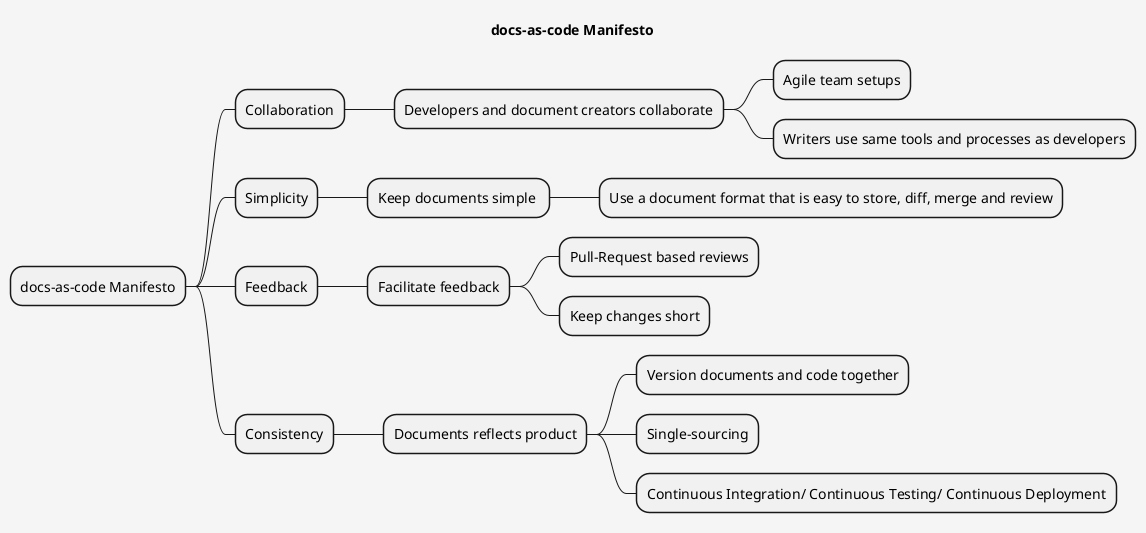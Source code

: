 @startmindmap docs-as-code-manifesto
title docs-as-code Manifesto
skinparam backgroundColor whitesmoke
skinparam handwritten false
skinparam monochrome true
* docs-as-code Manifesto
** Collaboration
*** Developers and document creators collaborate
**** Agile team setups
**** Writers use same tools and processes as developers
** Simplicity
*** Keep documents simple 
****  Use a document format that is easy to store, diff, merge and review
** Feedback
*** Facilitate feedback
**** Pull-Request based reviews
**** Keep changes short
** Consistency
*** Documents reflects product
**** Version documents and code together
**** Single-sourcing
**** Continuous Integration/ Continuous Testing/ Continuous Deployment
@endmindmap
